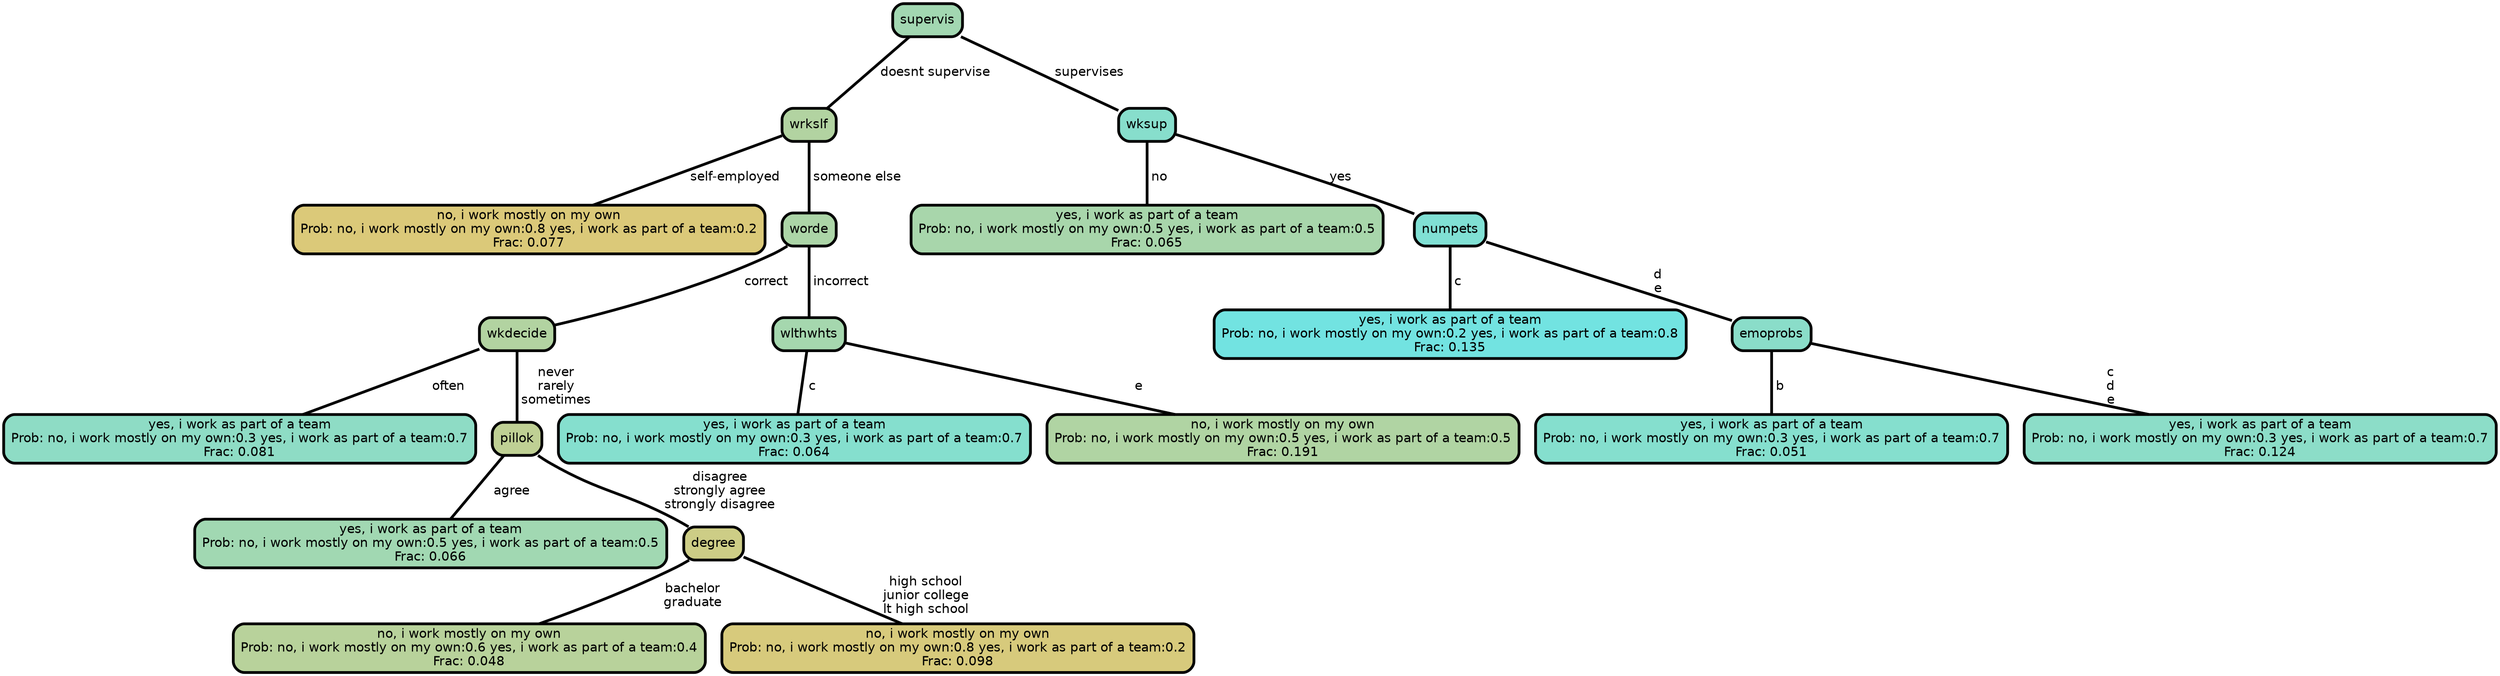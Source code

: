 graph Tree {
node [shape=box, style="filled, rounded",color="black",penwidth="3",fontcolor="black",                 fontname=helvetica] ;
graph [ranksep="0 equally", splines=straight,                 bgcolor=transparent, dpi=200] ;
edge [fontname=helvetica, color=black] ;
0 [label="no, i work mostly on my own
Prob: no, i work mostly on my own:0.8 yes, i work as part of a team:0.2
Frac: 0.077", fillcolor="#dbc979"] ;
1 [label="wrkslf", fillcolor="#b2d3a1"] ;
2 [label="yes, i work as part of a team
Prob: no, i work mostly on my own:0.3 yes, i work as part of a team:0.7
Frac: 0.081", fillcolor="#8edcc5"] ;
3 [label="wkdecide", fillcolor="#b2d3a1"] ;
4 [label="yes, i work as part of a team
Prob: no, i work mostly on my own:0.5 yes, i work as part of a team:0.5
Frac: 0.066", fillcolor="#a1d8b2"] ;
5 [label="pillok", fillcolor="#bfd094"] ;
6 [label="no, i work mostly on my own
Prob: no, i work mostly on my own:0.6 yes, i work as part of a team:0.4
Frac: 0.048", fillcolor="#b8d29b"] ;
7 [label="degree", fillcolor="#cdcd86"] ;
8 [label="no, i work mostly on my own
Prob: no, i work mostly on my own:0.8 yes, i work as part of a team:0.2
Frac: 0.098", fillcolor="#d7ca7c"] ;
9 [label="worde", fillcolor="#acd5a7"] ;
10 [label="yes, i work as part of a team
Prob: no, i work mostly on my own:0.3 yes, i work as part of a team:0.7
Frac: 0.064", fillcolor="#85dfce"] ;
11 [label="wlthwhts", fillcolor="#a5d7ae"] ;
12 [label="no, i work mostly on my own
Prob: no, i work mostly on my own:0.5 yes, i work as part of a team:0.5
Frac: 0.191", fillcolor="#b0d4a3"] ;
13 [label="supervis", fillcolor="#a2d7b1"] ;
14 [label="yes, i work as part of a team
Prob: no, i work mostly on my own:0.5 yes, i work as part of a team:0.5
Frac: 0.065", fillcolor="#a8d6ab"] ;
15 [label="wksup", fillcolor="#87decc"] ;
16 [label="yes, i work as part of a team
Prob: no, i work mostly on my own:0.2 yes, i work as part of a team:0.8
Frac: 0.135", fillcolor="#72e3e1"] ;
17 [label="numpets", fillcolor="#80e0d4"] ;
18 [label="yes, i work as part of a team
Prob: no, i work mostly on my own:0.3 yes, i work as part of a team:0.7
Frac: 0.051", fillcolor="#85dfce"] ;
19 [label="emoprobs", fillcolor="#8addc9"] ;
20 [label="yes, i work as part of a team
Prob: no, i work mostly on my own:0.3 yes, i work as part of a team:0.7
Frac: 0.124", fillcolor="#8cddc8"] ;
1 -- 0 [label=" self-employed",penwidth=3] ;
1 -- 9 [label=" someone else",penwidth=3] ;
3 -- 2 [label=" often",penwidth=3] ;
3 -- 5 [label=" never\n rarely\n sometimes",penwidth=3] ;
5 -- 4 [label=" agree",penwidth=3] ;
5 -- 7 [label=" disagree\n strongly agree\n strongly disagree",penwidth=3] ;
7 -- 6 [label=" bachelor\n graduate",penwidth=3] ;
7 -- 8 [label=" high school\n junior college\n lt high school",penwidth=3] ;
9 -- 3 [label=" correct",penwidth=3] ;
9 -- 11 [label=" incorrect",penwidth=3] ;
11 -- 10 [label=" c",penwidth=3] ;
11 -- 12 [label=" e",penwidth=3] ;
13 -- 1 [label=" doesnt supervise",penwidth=3] ;
13 -- 15 [label=" supervises",penwidth=3] ;
15 -- 14 [label=" no",penwidth=3] ;
15 -- 17 [label=" yes",penwidth=3] ;
17 -- 16 [label=" c",penwidth=3] ;
17 -- 19 [label=" d\n e",penwidth=3] ;
19 -- 18 [label=" b",penwidth=3] ;
19 -- 20 [label=" c\n d\n e",penwidth=3] ;
{rank = same;}}